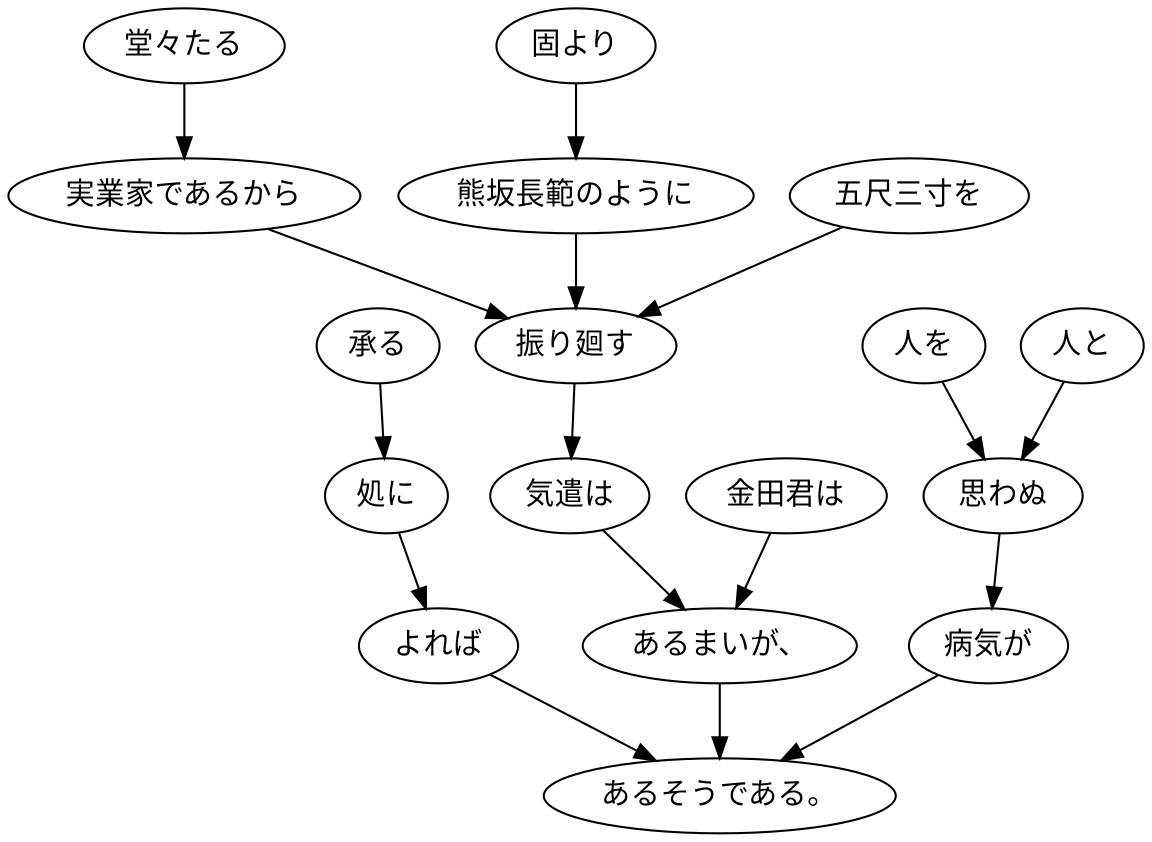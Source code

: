 digraph graph2085 {
	node0 [label="金田君は"];
	node1 [label="堂々たる"];
	node2 [label="実業家であるから"];
	node3 [label="固より"];
	node4 [label="熊坂長範のように"];
	node5 [label="五尺三寸を"];
	node6 [label="振り廻す"];
	node7 [label="気遣は"];
	node8 [label="あるまいが、"];
	node9 [label="承る"];
	node10 [label="処に"];
	node11 [label="よれば"];
	node12 [label="人を"];
	node13 [label="人と"];
	node14 [label="思わぬ"];
	node15 [label="病気が"];
	node16 [label="あるそうである。"];
	node0 -> node8;
	node1 -> node2;
	node2 -> node6;
	node3 -> node4;
	node4 -> node6;
	node5 -> node6;
	node6 -> node7;
	node7 -> node8;
	node8 -> node16;
	node9 -> node10;
	node10 -> node11;
	node11 -> node16;
	node12 -> node14;
	node13 -> node14;
	node14 -> node15;
	node15 -> node16;
}

